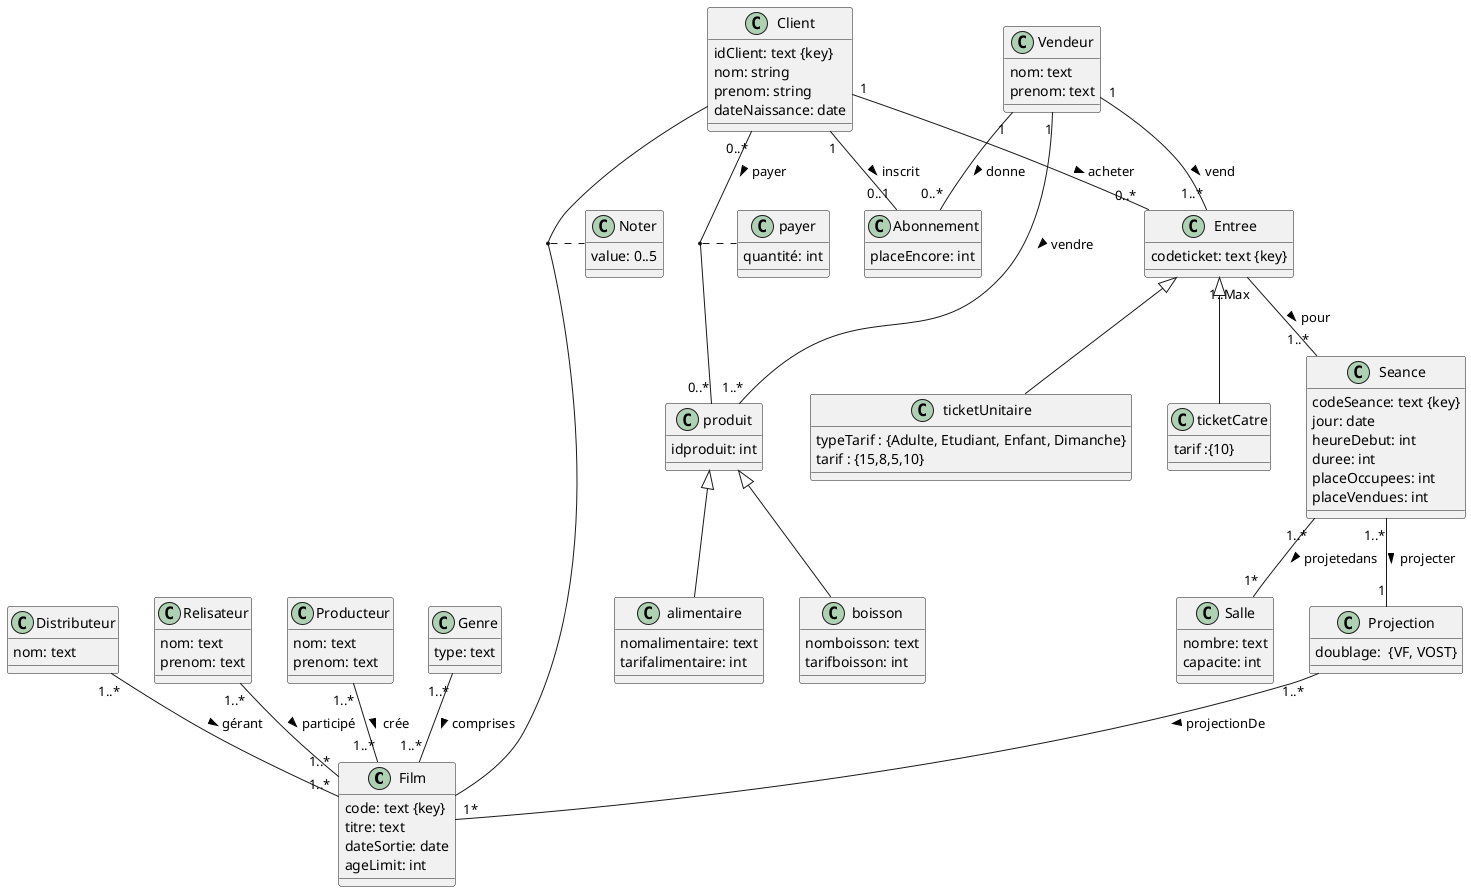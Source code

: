   @startuml
  class Film{
     code: text {key}
     titre: text
     dateSortie: date
     ageLimit: int
    }
    class Distributeur{
     nom: text
    }
    class Relisateur{
     nom: text
     prenom: text
    }
    class Producteur{
     nom: text
     prenom: text
    }
    class Genre{
     type: text
    }
     Distributeur "1..*" -- "1..*" Film : gérant >
     Relisateur "1..*" -- "1..*" Film : participé >
     Producteur "1..*" -- "1..*" Film : crée >
     Genre "1..*" -- "1..*" Film : comprises >




    class Seance{
     codeSeance: text {key}
     jour: date
     heureDebut: int
     duree: int
     placeOccupees: int
     placeVendues: int
    }

    class Vendeur{
      nom: text
      prenom: text
    }

    class produit{
    idproduit: int
    }

    class boisson {
    nomboisson: text
    tarifboisson: int
    }

    class alimentaire{
    nomalimentaire: text
    tarifalimentaire: int
    }


    class Projection{
     doublage:  {VF, VOST}
    }

    class Salle{
      nombre: text
      capacite: int
    }

    Seance "1..*" -- "1*" Salle :  projetedans >
    Vendeur "1" -- "1..*" Entree : vend >
    Vendeur "1" -- "1..*" produit : vendre >
    Vendeur "1" -- "0..*" Abonnement: donne >
    produit <|-- boisson
    produit <|-- alimentaire



    class Client{
     idClient: text {key}
     nom: string
     prenom: string
     dateNaissance: date
    }
    class Noter{
     value: 0..5
    }

    class Entree{
     codeticket: text {key}
    }

    class ticketUnitaire{
      typeTarif : {Adulte, Etudiant, Enfant, Dimanche}
      tarif : {15,8,5,10}
    }
    class ticketCatre{
     tarif :{10}
    }

    class Abonnement {
     placeEncore: int
    }

    class payer{
    quantité: int
    }



    (Client, Film) .. Noter

    Seance "1..*" -- "1" Projection : projecter >
    Projection "1..*" -- "1*" Film : projectionDe >

    Client "1" -- "0..*" Entree : acheter >
    Client "0..*" -- "0..*" produit: payer >
    Entree "1..Max" -- "1..*" Seance : pour >
    (Client, produit)..payer

    Entree <|-- ticketCatre
    Entree <|-- ticketUnitaire

    Client "1" -- "0..1" Abonnement : inscrit >
  @enduml
